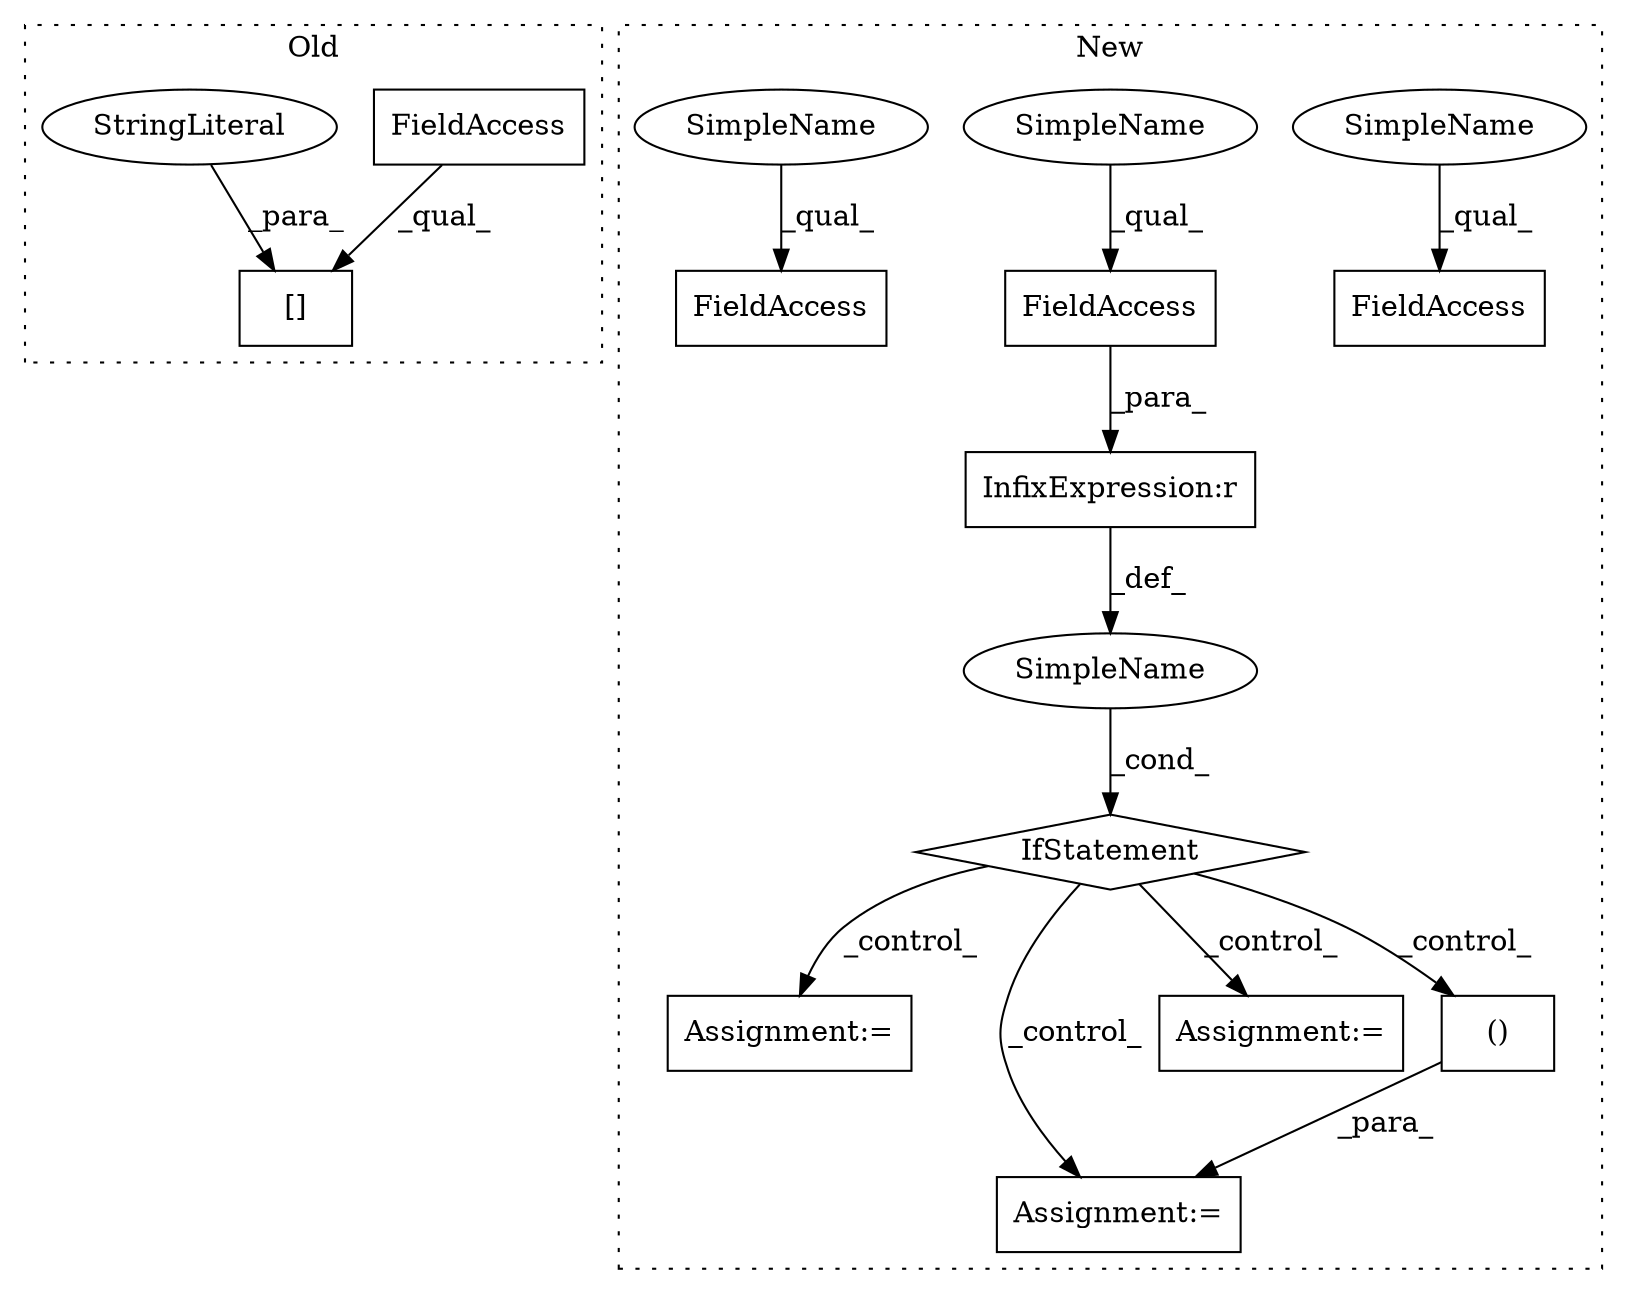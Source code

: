 digraph G {
subgraph cluster0 {
1 [label="[]" a="2" s="1441,1472" l="24,1" shape="box"];
8 [label="FieldAccess" a="22" s="1441" l="23" shape="box"];
9 [label="StringLiteral" a="45" s="1465" l="7" shape="ellipse"];
label = "Old";
style="dotted";
}
subgraph cluster1 {
2 [label="IfStatement" a="25" s="1400,1428" l="4,2" shape="diamond"];
3 [label="Assignment:=" a="7" s="1830" l="1" shape="box"];
4 [label="SimpleName" a="42" s="" l="" shape="ellipse"];
5 [label="InfixExpression:r" a="27" s="1420" l="4" shape="box"];
6 [label="FieldAccess" a="22" s="1404" l="16" shape="box"];
7 [label="Assignment:=" a="7" s="1620" l="6" shape="box"];
10 [label="Assignment:=" a="7" s="1877" l="1" shape="box"];
11 [label="()" a="106" s="1626" l="156" shape="box"];
12 [label="FieldAccess" a="22" s="1753" l="19" shape="box"];
13 [label="FieldAccess" a="22" s="1956" l="19" shape="box"];
14 [label="SimpleName" a="42" s="1956" l="4" shape="ellipse"];
15 [label="SimpleName" a="42" s="1404" l="4" shape="ellipse"];
16 [label="SimpleName" a="42" s="1753" l="4" shape="ellipse"];
label = "New";
style="dotted";
}
2 -> 7 [label="_control_"];
2 -> 3 [label="_control_"];
2 -> 11 [label="_control_"];
2 -> 10 [label="_control_"];
4 -> 2 [label="_cond_"];
5 -> 4 [label="_def_"];
6 -> 5 [label="_para_"];
8 -> 1 [label="_qual_"];
9 -> 1 [label="_para_"];
11 -> 7 [label="_para_"];
14 -> 13 [label="_qual_"];
15 -> 6 [label="_qual_"];
16 -> 12 [label="_qual_"];
}